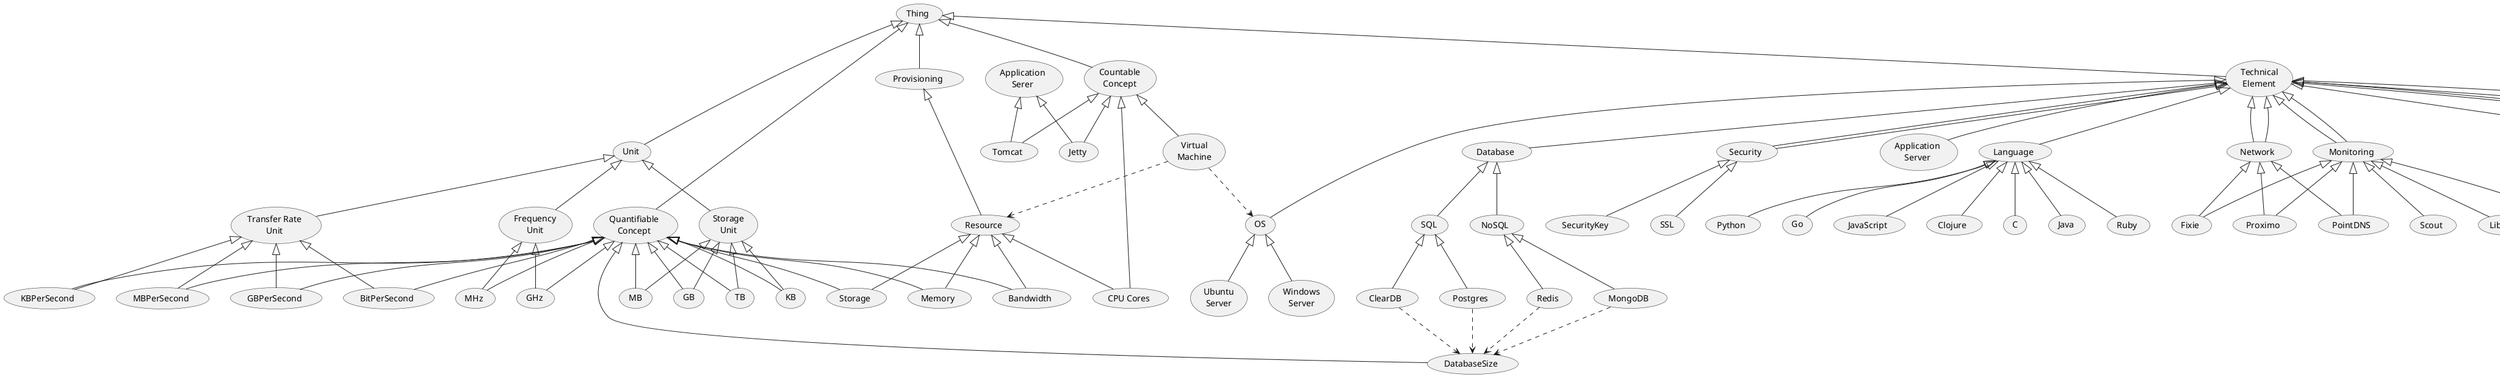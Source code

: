 @startuml

(Thing) <|-- (Countable\nConcept)
(Thing) <|-- (Technical\nElement)
(Thing) <|-- (Quantifiable\nConcept)
(Thing) <|-- (Provisioning)
(Thing) <|-- (Unit)

(Unit) <|-- (Frequency\nUnit)
(Unit) <|-- (Storage\nUnit)
(Unit) <|-- (Transfer Rate\nUnit)

(Frequency\nUnit) <|-- (MHz)
(Frequency\nUnit) <|-- (GHz)
(Storage\nUnit) <|-- (MB)
(Storage\nUnit) <|-- (GB)
(Storage\nUnit) <|-- (TB)
(Storage\nUnit) <|-- (KB)
(Transfer Rate\nUnit) <|-- (BitPerSecond)
(Transfer Rate\nUnit) <|-- (KBPerSecond)
(Transfer Rate\nUnit) <|-- (MBPerSecond)
(Transfer Rate\nUnit) <|-- (GBPerSecond)

(Technical\nElement) <|-- (Framework)
(Technical\nElement) <|-- (Provider)
(Technical\nElement) <|-- (Caching)
(Technical\nElement) <|-- (Monitoring)
(Technical\nElement) <|-- (Protocol)
(Technical\nElement) <|-- (Network)
(Technical\nElement) <|-- (Security)
(Technical\nElement) <|-- (Database)
(Technical\nElement) <|-- (OS)
(Technical\nElement) <|-- (Application\nServer)
(Technical\nElement) <|-- (Language)
(Technical\nElement) <|-- (Provider)
(Technical\nElement) <|-- (Monitoring)
(Technical\nElement) <|-- (Security)
(Technical\nElement) <|-- (Network)

(Monitoring) <|-- (Scout)
(Monitoring) <|-- (Librato)
(Monitoring) <|-- (Pingdom)

(Security) <|-- (SSL)
(Security) <|-- (SecurityKey)

(Network) <|-- (Fixie)
(Network) <|-- (Proximo)
(Network) <|-- (PointDNS)

(Framework) <|-- (Spring)
(Framework) <|-- (Rails)
(Framework) <|-- (Play)
(Framework) <|-- (Node.js)

(Language) <|-- (Java)
(Language) <|-- (Ruby)
(Language) <|-- (Python)
(Language) <|-- (Go)
(Language) <|-- (JavaScript)
(Language) <|-- (Clojure)
(Language) <|-- (C)

(Provisioning) <|-- (Resource)
(Resource) <|-- (Memory)
(Resource) <|-- (CPU Cores)
(Resource) <|-- (Bandwidth)
(Resource) <|-- (Storage)

(Quantifiable\nConcept) <|-- (Bandwidth)
(Quantifiable\nConcept) <|-- (Storage)
(Quantifiable\nConcept) <|-- (Memory)
(Quantifiable\nConcept) <|-- (MHz)
(Quantifiable\nConcept) <|-- (GHz)
(Quantifiable\nConcept) <|-- (MB)
(Quantifiable\nConcept) <|-- (GB)
(Quantifiable\nConcept) <|-- (TB)
(Quantifiable\nConcept) <|-- (KB)
(Quantifiable\nConcept) <|-- (BitPerSecond)
(Quantifiable\nConcept) <|-- (KBPerSecond)
(Quantifiable\nConcept) <|-- (MBPerSecond)
(Quantifiable\nConcept) <|-- (GBPerSecond)
(Countable\nConcept) <|-- (CPU Cores)
(Countable\nConcept) <|-- (Virtual\nMachine)

(Virtual\nMachine) ..> (Resource)
(Virtual\nMachine) ..> (OS)
(OS) <|-- (Ubuntu\nServer)
(OS) <|-- (Windows\nServer)

(Provider) <|-- (Heroku)
(Provider) <|-- (Google App\nEngine)
(Provider) <|-- (AmazonEC2)

(Database) <|-- (SQL)
(Database) <|-- (NoSQL)
(SQL) <|-- (Postgres)
(SQL) <|-- (ClearDB)
(NoSQL) <|-- (Redis)
(NoSQL) <|-- (MongoDB)

(Postgres) ..> (DatabaseSize)
(ClearDB) ..> (DatabaseSize)
(Redis) ..> (DatabaseSize)
(MongoDB) ..> (DatabaseSize)

(Quantifiable\nConcept) <|-- (DatabaseSize)

(Monitoring) <|-- (Fixie)
(Monitoring) <|-- (Proximo)
(Monitoring) <|-- (PointDNS)

(Caching) <|-- (Memcache)
(Caching) <|-- (Ironcache)

(Application\nSerer) <|-- (Tomcat)
(Application\nSerer) <|-- (Jetty)

(Countable\nConcept) <|-- (Tomcat)
(Countable\nConcept) <|-- (Jetty)

@enduml